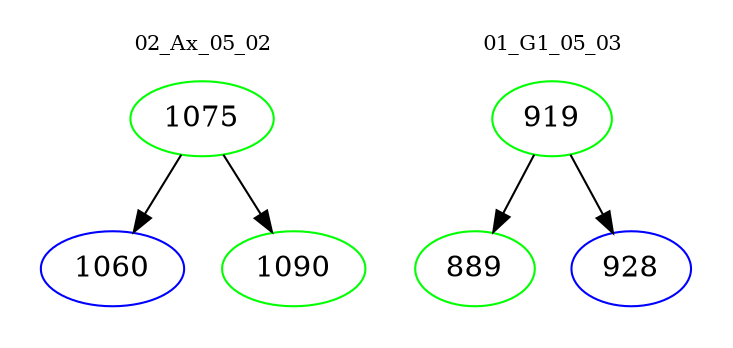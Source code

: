 digraph{
subgraph cluster_0 {
color = white
label = "02_Ax_05_02";
fontsize=10;
T0_1075 [label="1075", color="green"]
T0_1075 -> T0_1060 [color="black"]
T0_1060 [label="1060", color="blue"]
T0_1075 -> T0_1090 [color="black"]
T0_1090 [label="1090", color="green"]
}
subgraph cluster_1 {
color = white
label = "01_G1_05_03";
fontsize=10;
T1_919 [label="919", color="green"]
T1_919 -> T1_889 [color="black"]
T1_889 [label="889", color="green"]
T1_919 -> T1_928 [color="black"]
T1_928 [label="928", color="blue"]
}
}
